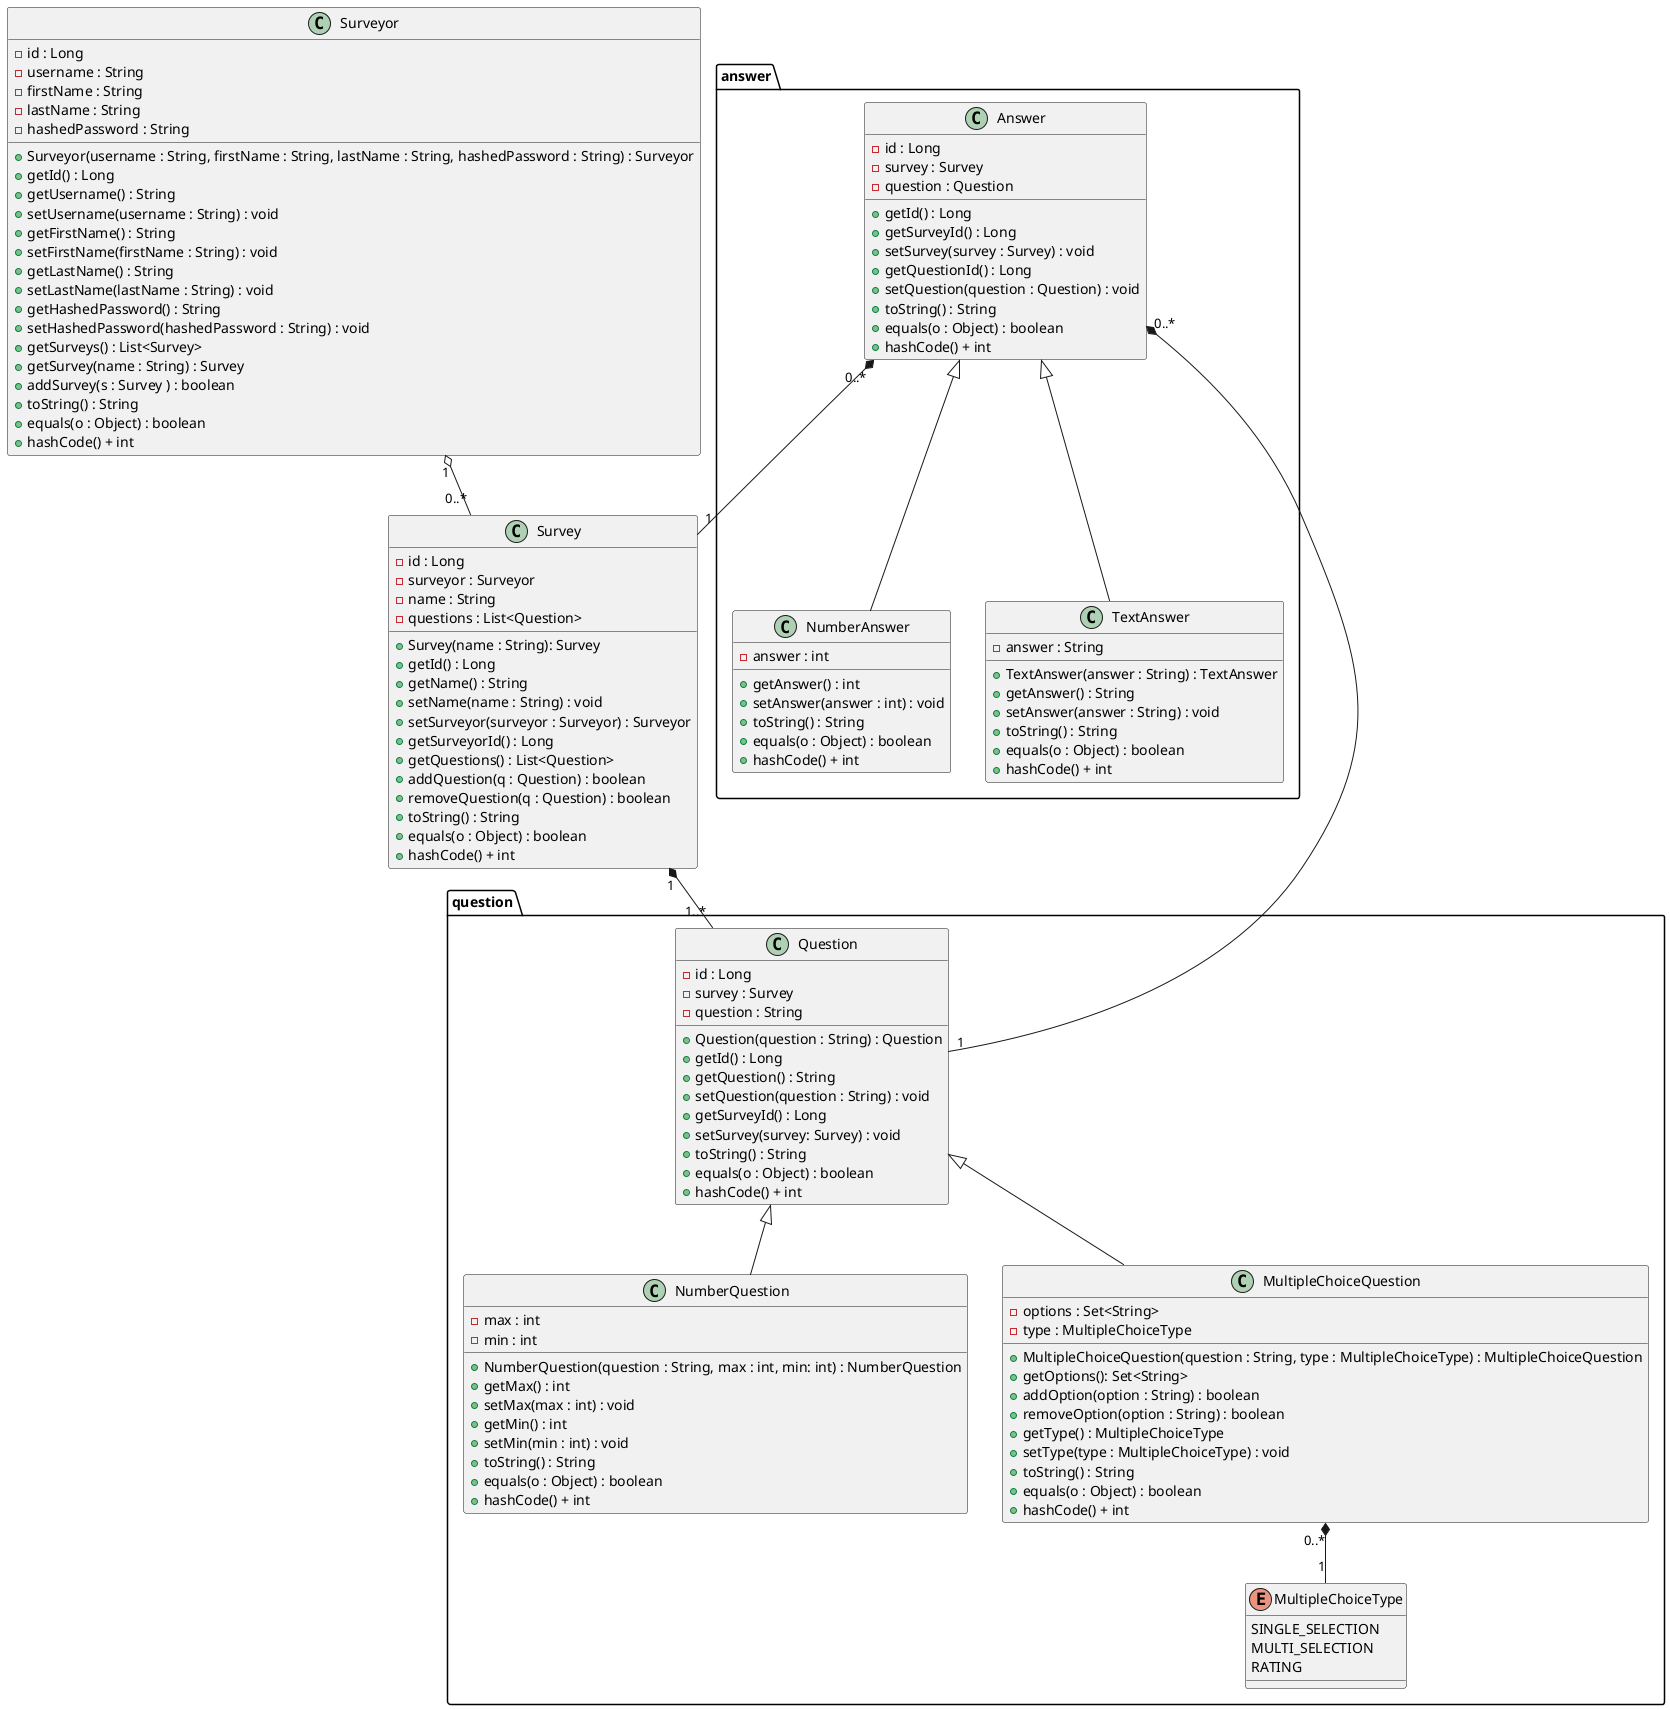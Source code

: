 @startuml
'https://plantuml.com/class-diagram

class Surveyor{
    - id : Long
    - username : String
    - firstName : String
    - lastName : String
    - hashedPassword : String
    + Surveyor(username : String, firstName : String, lastName : String, hashedPassword : String) : Surveyor
    + getId() : Long
    + getUsername() : String
    + setUsername(username : String) : void
    + getFirstName() : String
    + setFirstName(firstName : String) : void
    + getLastName() : String
    + setLastName(lastName : String) : void
    + getHashedPassword() : String
    + setHashedPassword(hashedPassword : String) : void
    + getSurveys() : List<Survey>
    + getSurvey(name : String) : Survey
    + addSurvey(s : Survey ) : boolean
    + toString() : String
    + equals(o : Object) : boolean
    + hashCode() + int
}

class Survey{
    - id : Long
    - surveyor : Surveyor
    - name : String
    - questions : List<Question>
    + Survey(name : String): Survey
    + getId() : Long
    + getName() : String
    + setName(name : String) : void
    + setSurveyor(surveyor : Surveyor) : Surveyor
    + getSurveyorId() : Long
    + getQuestions() : List<Question>
    + addQuestion(q : Question) : boolean
    + removeQuestion(q : Question) : boolean
    + toString() : String
    + equals(o : Object) : boolean
    + hashCode() + int
}

package question{
    class Question{
        - id : Long
        - survey : Survey
        - question : String
        + Question(question : String) : Question
        + getId() : Long
        + getQuestion() : String
        + setQuestion(question : String) : void
        + getSurveyId() : Long
        + setSurvey(survey: Survey) : void
        + toString() : String
        + equals(o : Object) : boolean
        + hashCode() + int
    }
    class NumberQuestion extends Question{
        - max : int
        - min : int
        + NumberQuestion(question : String, max : int, min: int) : NumberQuestion
        + getMax() : int
        + setMax(max : int) : void
        + getMin() : int
        + setMin(min : int) : void
        + toString() : String
        + equals(o : Object) : boolean
        + hashCode() + int
    }
    enum MultipleChoiceType{
        SINGLE_SELECTION
        MULTI_SELECTION
        RATING
    }
    class MultipleChoiceQuestion extends Question{
        - options : Set<String>
        - type : MultipleChoiceType
        + MultipleChoiceQuestion(question : String, type : MultipleChoiceType) : MultipleChoiceQuestion
        + getOptions(): Set<String>
        + addOption(option : String) : boolean
        + removeOption(option : String) : boolean
        + getType() : MultipleChoiceType
        + setType(type : MultipleChoiceType) : void
        + toString() : String
        + equals(o : Object) : boolean
        + hashCode() + int
    }
}
package answer{
    class Answer{
        - id : Long
        - survey : Survey
        - question : Question
        + getId() : Long
        + getSurveyId() : Long
        + setSurvey(survey : Survey) : void
        + getQuestionId() : Long
        + setQuestion(question : Question) : void
        + toString() : String
        + equals(o : Object) : boolean
        + hashCode() + int
    }
    class NumberAnswer extends Answer{
        - answer : int
        + getAnswer() : int
        + setAnswer(answer : int) : void
        + toString() : String
        + equals(o : Object) : boolean
        + hashCode() + int
    }
    class TextAnswer extends Answer{
        - answer : String
        + TextAnswer(answer : String) : TextAnswer
        + getAnswer() : String
        + setAnswer(answer : String) : void
        + toString() : String
        + equals(o : Object) : boolean
        + hashCode() + int
    }
}

Surveyor "1" o-- "0..*" Survey
Survey "1" *-- "1..*" Question
Answer "0..*" *-- "1" Survey
Answer "0..*" *-- "1" Question
MultipleChoiceQuestion "0..*" *-- "1" MultipleChoiceType


@enduml
